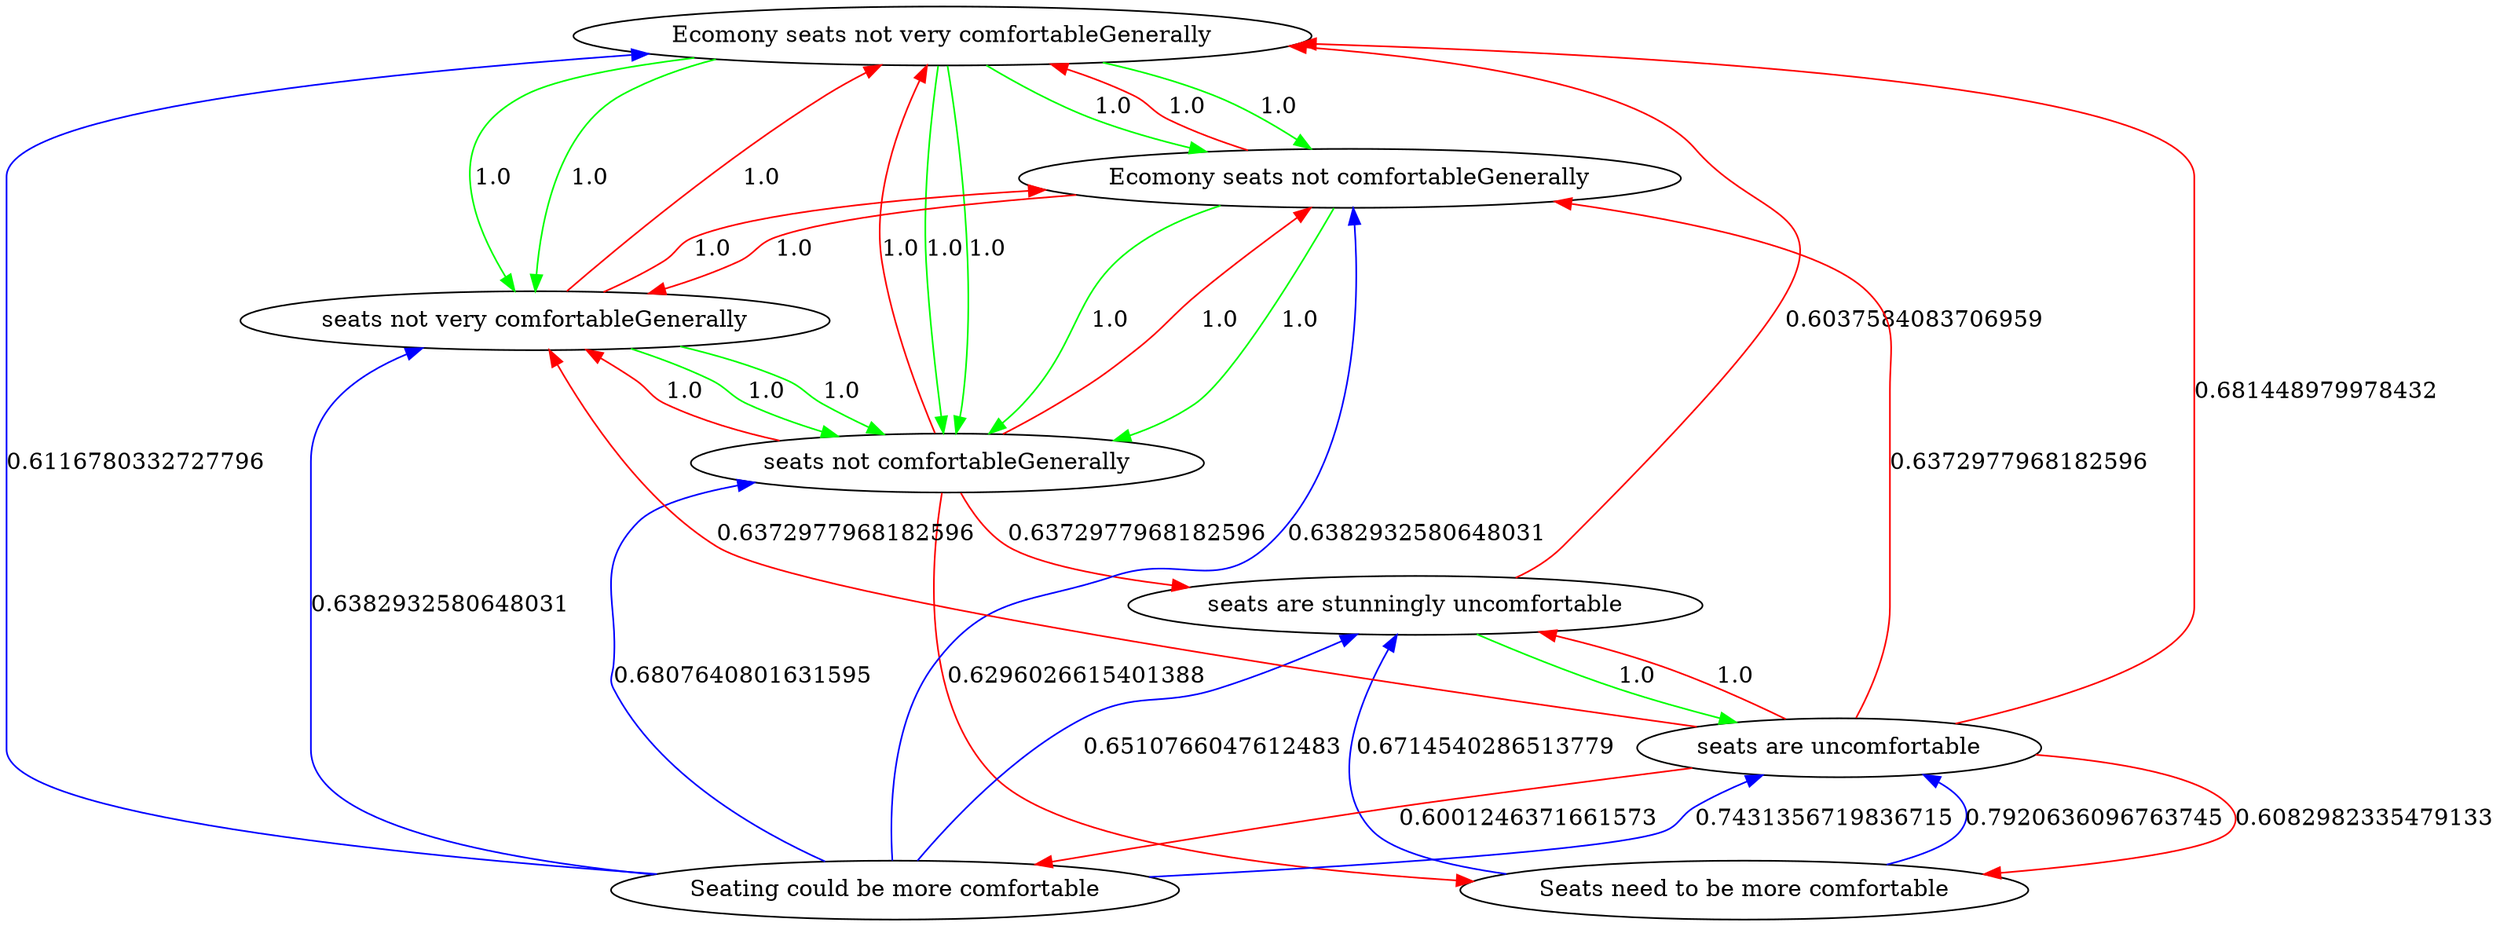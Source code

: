digraph rawGraph {
"Ecomony seats not very comfortableGenerally";"Ecomony seats not comfortableGenerally";"seats not comfortableGenerally";"seats not very comfortableGenerally";"Seating could be more comfortable";"Seats need to be more comfortable";"seats are stunningly uncomfortable";"seats are uncomfortable";"Ecomony seats not very comfortableGenerally" -> "Ecomony seats not comfortableGenerally" [label=1.0] [color=green]
"Ecomony seats not comfortableGenerally" -> "seats not comfortableGenerally" [label=1.0] [color=green]
"Ecomony seats not very comfortableGenerally" -> "seats not very comfortableGenerally" [label=1.0] [color=green]
"seats not very comfortableGenerally" -> "seats not comfortableGenerally" [label=1.0] [color=green]
"Ecomony seats not very comfortableGenerally" -> "seats not comfortableGenerally" [label=1.0] [color=green]
"Ecomony seats not very comfortableGenerally" -> "Ecomony seats not comfortableGenerally" [label=1.0] [color=green]
"Ecomony seats not comfortableGenerally" -> "seats not comfortableGenerally" [label=1.0] [color=green]
"Ecomony seats not very comfortableGenerally" -> "seats not very comfortableGenerally" [label=1.0] [color=green]
"seats not very comfortableGenerally" -> "seats not comfortableGenerally" [label=1.0] [color=green]
"Ecomony seats not very comfortableGenerally" -> "seats not comfortableGenerally" [label=1.0] [color=green]
"Ecomony seats not comfortableGenerally" -> "Ecomony seats not very comfortableGenerally" [label=1.0] [color=red]
"Ecomony seats not comfortableGenerally" -> "seats not very comfortableGenerally" [label=1.0] [color=red]
"seats not comfortableGenerally" -> "Ecomony seats not very comfortableGenerally" [label=1.0] [color=red]
"seats not comfortableGenerally" -> "Ecomony seats not comfortableGenerally" [label=1.0] [color=red]
"seats not comfortableGenerally" -> "seats not very comfortableGenerally" [label=1.0] [color=red]
"seats not very comfortableGenerally" -> "Ecomony seats not very comfortableGenerally" [label=1.0] [color=red]
"seats not very comfortableGenerally" -> "Ecomony seats not comfortableGenerally" [label=1.0] [color=red]
"Seating could be more comfortable" -> "Ecomony seats not very comfortableGenerally" [label=0.6116780332727796] [color=blue]
"Seating could be more comfortable" -> "Ecomony seats not comfortableGenerally" [label=0.6382932580648031] [color=blue]
"Seating could be more comfortable" -> "seats not comfortableGenerally" [label=0.6807640801631595] [color=blue]
"Seating could be more comfortable" -> "seats not very comfortableGenerally" [label=0.6382932580648031] [color=blue]
"seats not comfortableGenerally" -> "Seats need to be more comfortable" [label=0.6296026615401388] [color=red]
"seats are stunningly uncomfortable" -> "seats are uncomfortable" [label=1.0] [color=green]
"seats are uncomfortable" -> "seats are stunningly uncomfortable" [label=1.0] [color=red]
"seats not comfortableGenerally" -> "seats are stunningly uncomfortable" [label=0.6372977968182596] [color=red]
"Seating could be more comfortable" -> "seats are stunningly uncomfortable" [label=0.6510766047612483] [color=blue]
"Seating could be more comfortable" -> "seats are uncomfortable" [label=0.7431356719836715] [color=blue]
"Seats need to be more comfortable" -> "seats are stunningly uncomfortable" [label=0.6714540286513779] [color=blue]
"Seats need to be more comfortable" -> "seats are uncomfortable" [label=0.7920636096763745] [color=blue]
"seats are stunningly uncomfortable" -> "Ecomony seats not very comfortableGenerally" [label=0.6037584083706959] [color=red]
"seats are uncomfortable" -> "Ecomony seats not very comfortableGenerally" [label=0.681448979978432] [color=red]
"seats are uncomfortable" -> "Ecomony seats not comfortableGenerally" [label=0.6372977968182596] [color=red]
"seats are uncomfortable" -> "seats not very comfortableGenerally" [label=0.6372977968182596] [color=red]
"seats are uncomfortable" -> "Seating could be more comfortable" [label=0.6001246371661573] [color=red]
"seats are uncomfortable" -> "Seats need to be more comfortable" [label=0.6082982335479133] [color=red]
}